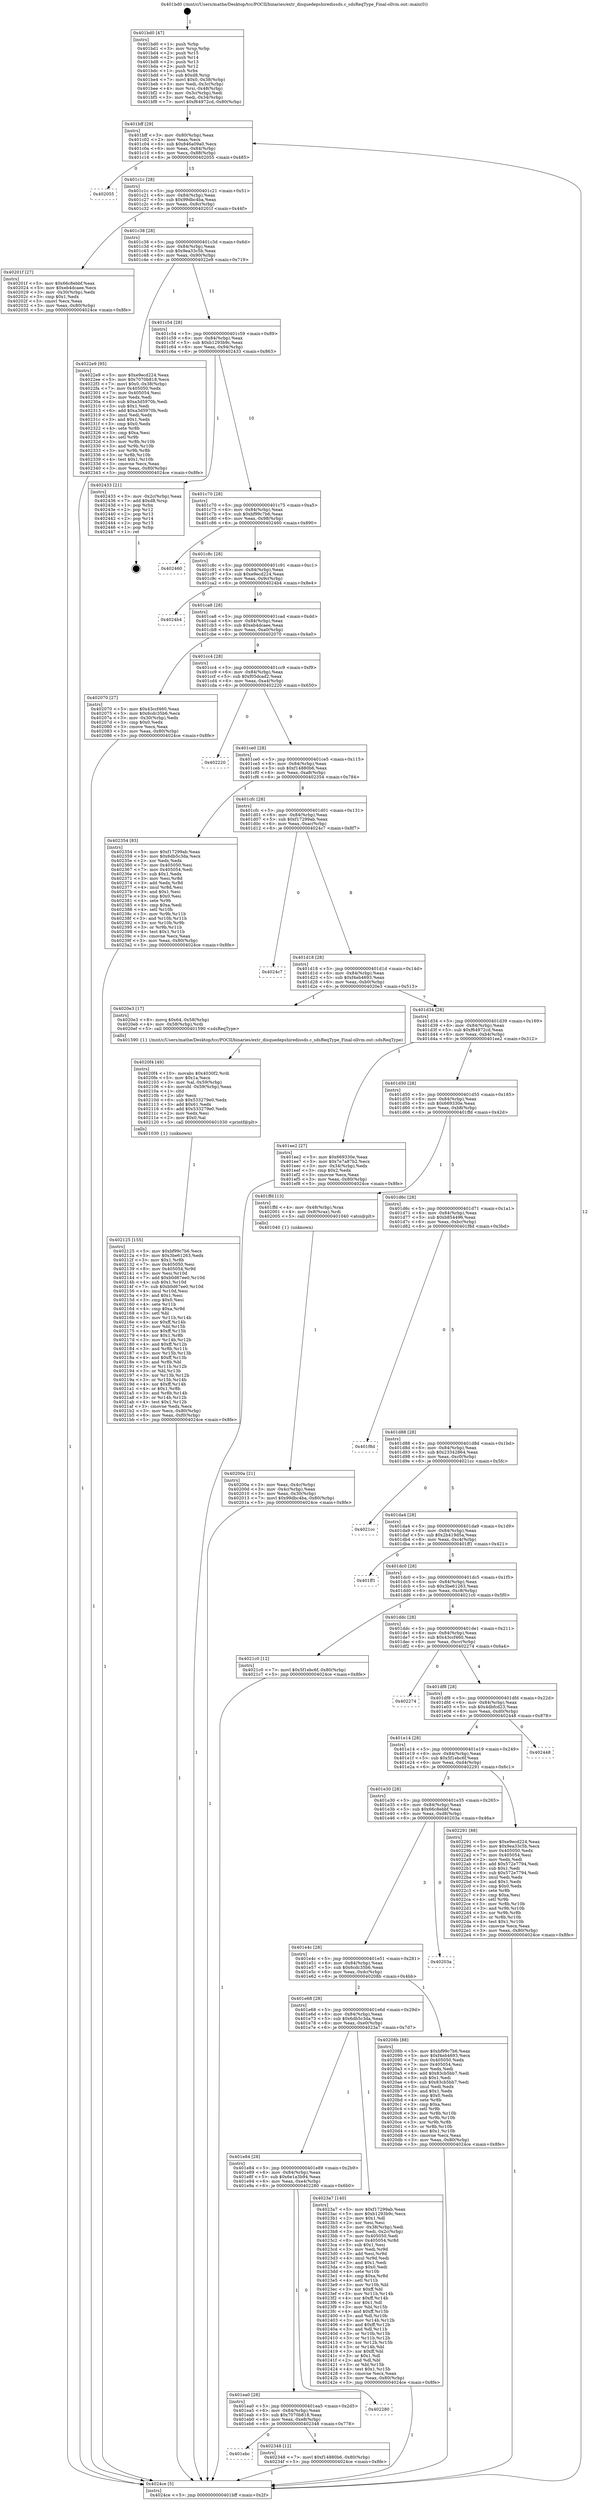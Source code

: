 digraph "0x401bd0" {
  label = "0x401bd0 (/mnt/c/Users/mathe/Desktop/tcc/POCII/binaries/extr_disquedepshiredissds.c_sdsReqType_Final-ollvm.out::main(0))"
  labelloc = "t"
  node[shape=record]

  Entry [label="",width=0.3,height=0.3,shape=circle,fillcolor=black,style=filled]
  "0x401bff" [label="{
     0x401bff [29]\l
     | [instrs]\l
     &nbsp;&nbsp;0x401bff \<+3\>: mov -0x80(%rbp),%eax\l
     &nbsp;&nbsp;0x401c02 \<+2\>: mov %eax,%ecx\l
     &nbsp;&nbsp;0x401c04 \<+6\>: sub $0x846a09a0,%ecx\l
     &nbsp;&nbsp;0x401c0a \<+6\>: mov %eax,-0x84(%rbp)\l
     &nbsp;&nbsp;0x401c10 \<+6\>: mov %ecx,-0x88(%rbp)\l
     &nbsp;&nbsp;0x401c16 \<+6\>: je 0000000000402055 \<main+0x485\>\l
  }"]
  "0x402055" [label="{
     0x402055\l
  }", style=dashed]
  "0x401c1c" [label="{
     0x401c1c [28]\l
     | [instrs]\l
     &nbsp;&nbsp;0x401c1c \<+5\>: jmp 0000000000401c21 \<main+0x51\>\l
     &nbsp;&nbsp;0x401c21 \<+6\>: mov -0x84(%rbp),%eax\l
     &nbsp;&nbsp;0x401c27 \<+5\>: sub $0x99dbc4ba,%eax\l
     &nbsp;&nbsp;0x401c2c \<+6\>: mov %eax,-0x8c(%rbp)\l
     &nbsp;&nbsp;0x401c32 \<+6\>: je 000000000040201f \<main+0x44f\>\l
  }"]
  Exit [label="",width=0.3,height=0.3,shape=circle,fillcolor=black,style=filled,peripheries=2]
  "0x40201f" [label="{
     0x40201f [27]\l
     | [instrs]\l
     &nbsp;&nbsp;0x40201f \<+5\>: mov $0x66c8ebbf,%eax\l
     &nbsp;&nbsp;0x402024 \<+5\>: mov $0xeb4dcaee,%ecx\l
     &nbsp;&nbsp;0x402029 \<+3\>: mov -0x30(%rbp),%edx\l
     &nbsp;&nbsp;0x40202c \<+3\>: cmp $0x1,%edx\l
     &nbsp;&nbsp;0x40202f \<+3\>: cmovl %ecx,%eax\l
     &nbsp;&nbsp;0x402032 \<+3\>: mov %eax,-0x80(%rbp)\l
     &nbsp;&nbsp;0x402035 \<+5\>: jmp 00000000004024ce \<main+0x8fe\>\l
  }"]
  "0x401c38" [label="{
     0x401c38 [28]\l
     | [instrs]\l
     &nbsp;&nbsp;0x401c38 \<+5\>: jmp 0000000000401c3d \<main+0x6d\>\l
     &nbsp;&nbsp;0x401c3d \<+6\>: mov -0x84(%rbp),%eax\l
     &nbsp;&nbsp;0x401c43 \<+5\>: sub $0x9ea33c5b,%eax\l
     &nbsp;&nbsp;0x401c48 \<+6\>: mov %eax,-0x90(%rbp)\l
     &nbsp;&nbsp;0x401c4e \<+6\>: je 00000000004022e9 \<main+0x719\>\l
  }"]
  "0x401ebc" [label="{
     0x401ebc\l
  }", style=dashed]
  "0x4022e9" [label="{
     0x4022e9 [95]\l
     | [instrs]\l
     &nbsp;&nbsp;0x4022e9 \<+5\>: mov $0xe9ecd224,%eax\l
     &nbsp;&nbsp;0x4022ee \<+5\>: mov $0x7070b818,%ecx\l
     &nbsp;&nbsp;0x4022f3 \<+7\>: movl $0x0,-0x38(%rbp)\l
     &nbsp;&nbsp;0x4022fa \<+7\>: mov 0x405050,%edx\l
     &nbsp;&nbsp;0x402301 \<+7\>: mov 0x405054,%esi\l
     &nbsp;&nbsp;0x402308 \<+2\>: mov %edx,%edi\l
     &nbsp;&nbsp;0x40230a \<+6\>: sub $0xa3d5970b,%edi\l
     &nbsp;&nbsp;0x402310 \<+3\>: sub $0x1,%edi\l
     &nbsp;&nbsp;0x402313 \<+6\>: add $0xa3d5970b,%edi\l
     &nbsp;&nbsp;0x402319 \<+3\>: imul %edi,%edx\l
     &nbsp;&nbsp;0x40231c \<+3\>: and $0x1,%edx\l
     &nbsp;&nbsp;0x40231f \<+3\>: cmp $0x0,%edx\l
     &nbsp;&nbsp;0x402322 \<+4\>: sete %r8b\l
     &nbsp;&nbsp;0x402326 \<+3\>: cmp $0xa,%esi\l
     &nbsp;&nbsp;0x402329 \<+4\>: setl %r9b\l
     &nbsp;&nbsp;0x40232d \<+3\>: mov %r8b,%r10b\l
     &nbsp;&nbsp;0x402330 \<+3\>: and %r9b,%r10b\l
     &nbsp;&nbsp;0x402333 \<+3\>: xor %r9b,%r8b\l
     &nbsp;&nbsp;0x402336 \<+3\>: or %r8b,%r10b\l
     &nbsp;&nbsp;0x402339 \<+4\>: test $0x1,%r10b\l
     &nbsp;&nbsp;0x40233d \<+3\>: cmovne %ecx,%eax\l
     &nbsp;&nbsp;0x402340 \<+3\>: mov %eax,-0x80(%rbp)\l
     &nbsp;&nbsp;0x402343 \<+5\>: jmp 00000000004024ce \<main+0x8fe\>\l
  }"]
  "0x401c54" [label="{
     0x401c54 [28]\l
     | [instrs]\l
     &nbsp;&nbsp;0x401c54 \<+5\>: jmp 0000000000401c59 \<main+0x89\>\l
     &nbsp;&nbsp;0x401c59 \<+6\>: mov -0x84(%rbp),%eax\l
     &nbsp;&nbsp;0x401c5f \<+5\>: sub $0xb1293b9c,%eax\l
     &nbsp;&nbsp;0x401c64 \<+6\>: mov %eax,-0x94(%rbp)\l
     &nbsp;&nbsp;0x401c6a \<+6\>: je 0000000000402433 \<main+0x863\>\l
  }"]
  "0x402348" [label="{
     0x402348 [12]\l
     | [instrs]\l
     &nbsp;&nbsp;0x402348 \<+7\>: movl $0xf14880b6,-0x80(%rbp)\l
     &nbsp;&nbsp;0x40234f \<+5\>: jmp 00000000004024ce \<main+0x8fe\>\l
  }"]
  "0x402433" [label="{
     0x402433 [21]\l
     | [instrs]\l
     &nbsp;&nbsp;0x402433 \<+3\>: mov -0x2c(%rbp),%eax\l
     &nbsp;&nbsp;0x402436 \<+7\>: add $0xd8,%rsp\l
     &nbsp;&nbsp;0x40243d \<+1\>: pop %rbx\l
     &nbsp;&nbsp;0x40243e \<+2\>: pop %r12\l
     &nbsp;&nbsp;0x402440 \<+2\>: pop %r13\l
     &nbsp;&nbsp;0x402442 \<+2\>: pop %r14\l
     &nbsp;&nbsp;0x402444 \<+2\>: pop %r15\l
     &nbsp;&nbsp;0x402446 \<+1\>: pop %rbp\l
     &nbsp;&nbsp;0x402447 \<+1\>: ret\l
  }"]
  "0x401c70" [label="{
     0x401c70 [28]\l
     | [instrs]\l
     &nbsp;&nbsp;0x401c70 \<+5\>: jmp 0000000000401c75 \<main+0xa5\>\l
     &nbsp;&nbsp;0x401c75 \<+6\>: mov -0x84(%rbp),%eax\l
     &nbsp;&nbsp;0x401c7b \<+5\>: sub $0xbf99c7b6,%eax\l
     &nbsp;&nbsp;0x401c80 \<+6\>: mov %eax,-0x98(%rbp)\l
     &nbsp;&nbsp;0x401c86 \<+6\>: je 0000000000402460 \<main+0x890\>\l
  }"]
  "0x401ea0" [label="{
     0x401ea0 [28]\l
     | [instrs]\l
     &nbsp;&nbsp;0x401ea0 \<+5\>: jmp 0000000000401ea5 \<main+0x2d5\>\l
     &nbsp;&nbsp;0x401ea5 \<+6\>: mov -0x84(%rbp),%eax\l
     &nbsp;&nbsp;0x401eab \<+5\>: sub $0x7070b818,%eax\l
     &nbsp;&nbsp;0x401eb0 \<+6\>: mov %eax,-0xe8(%rbp)\l
     &nbsp;&nbsp;0x401eb6 \<+6\>: je 0000000000402348 \<main+0x778\>\l
  }"]
  "0x402460" [label="{
     0x402460\l
  }", style=dashed]
  "0x401c8c" [label="{
     0x401c8c [28]\l
     | [instrs]\l
     &nbsp;&nbsp;0x401c8c \<+5\>: jmp 0000000000401c91 \<main+0xc1\>\l
     &nbsp;&nbsp;0x401c91 \<+6\>: mov -0x84(%rbp),%eax\l
     &nbsp;&nbsp;0x401c97 \<+5\>: sub $0xe9ecd224,%eax\l
     &nbsp;&nbsp;0x401c9c \<+6\>: mov %eax,-0x9c(%rbp)\l
     &nbsp;&nbsp;0x401ca2 \<+6\>: je 00000000004024b4 \<main+0x8e4\>\l
  }"]
  "0x402280" [label="{
     0x402280\l
  }", style=dashed]
  "0x4024b4" [label="{
     0x4024b4\l
  }", style=dashed]
  "0x401ca8" [label="{
     0x401ca8 [28]\l
     | [instrs]\l
     &nbsp;&nbsp;0x401ca8 \<+5\>: jmp 0000000000401cad \<main+0xdd\>\l
     &nbsp;&nbsp;0x401cad \<+6\>: mov -0x84(%rbp),%eax\l
     &nbsp;&nbsp;0x401cb3 \<+5\>: sub $0xeb4dcaee,%eax\l
     &nbsp;&nbsp;0x401cb8 \<+6\>: mov %eax,-0xa0(%rbp)\l
     &nbsp;&nbsp;0x401cbe \<+6\>: je 0000000000402070 \<main+0x4a0\>\l
  }"]
  "0x401e84" [label="{
     0x401e84 [28]\l
     | [instrs]\l
     &nbsp;&nbsp;0x401e84 \<+5\>: jmp 0000000000401e89 \<main+0x2b9\>\l
     &nbsp;&nbsp;0x401e89 \<+6\>: mov -0x84(%rbp),%eax\l
     &nbsp;&nbsp;0x401e8f \<+5\>: sub $0x6e1a3b94,%eax\l
     &nbsp;&nbsp;0x401e94 \<+6\>: mov %eax,-0xe4(%rbp)\l
     &nbsp;&nbsp;0x401e9a \<+6\>: je 0000000000402280 \<main+0x6b0\>\l
  }"]
  "0x402070" [label="{
     0x402070 [27]\l
     | [instrs]\l
     &nbsp;&nbsp;0x402070 \<+5\>: mov $0x43ccf460,%eax\l
     &nbsp;&nbsp;0x402075 \<+5\>: mov $0x6cdc35b6,%ecx\l
     &nbsp;&nbsp;0x40207a \<+3\>: mov -0x30(%rbp),%edx\l
     &nbsp;&nbsp;0x40207d \<+3\>: cmp $0x0,%edx\l
     &nbsp;&nbsp;0x402080 \<+3\>: cmove %ecx,%eax\l
     &nbsp;&nbsp;0x402083 \<+3\>: mov %eax,-0x80(%rbp)\l
     &nbsp;&nbsp;0x402086 \<+5\>: jmp 00000000004024ce \<main+0x8fe\>\l
  }"]
  "0x401cc4" [label="{
     0x401cc4 [28]\l
     | [instrs]\l
     &nbsp;&nbsp;0x401cc4 \<+5\>: jmp 0000000000401cc9 \<main+0xf9\>\l
     &nbsp;&nbsp;0x401cc9 \<+6\>: mov -0x84(%rbp),%eax\l
     &nbsp;&nbsp;0x401ccf \<+5\>: sub $0xf05dcad2,%eax\l
     &nbsp;&nbsp;0x401cd4 \<+6\>: mov %eax,-0xa4(%rbp)\l
     &nbsp;&nbsp;0x401cda \<+6\>: je 0000000000402220 \<main+0x650\>\l
  }"]
  "0x4023a7" [label="{
     0x4023a7 [140]\l
     | [instrs]\l
     &nbsp;&nbsp;0x4023a7 \<+5\>: mov $0xf17299ab,%eax\l
     &nbsp;&nbsp;0x4023ac \<+5\>: mov $0xb1293b9c,%ecx\l
     &nbsp;&nbsp;0x4023b1 \<+2\>: mov $0x1,%dl\l
     &nbsp;&nbsp;0x4023b3 \<+2\>: xor %esi,%esi\l
     &nbsp;&nbsp;0x4023b5 \<+3\>: mov -0x38(%rbp),%edi\l
     &nbsp;&nbsp;0x4023b8 \<+3\>: mov %edi,-0x2c(%rbp)\l
     &nbsp;&nbsp;0x4023bb \<+7\>: mov 0x405050,%edi\l
     &nbsp;&nbsp;0x4023c2 \<+8\>: mov 0x405054,%r8d\l
     &nbsp;&nbsp;0x4023ca \<+3\>: sub $0x1,%esi\l
     &nbsp;&nbsp;0x4023cd \<+3\>: mov %edi,%r9d\l
     &nbsp;&nbsp;0x4023d0 \<+3\>: add %esi,%r9d\l
     &nbsp;&nbsp;0x4023d3 \<+4\>: imul %r9d,%edi\l
     &nbsp;&nbsp;0x4023d7 \<+3\>: and $0x1,%edi\l
     &nbsp;&nbsp;0x4023da \<+3\>: cmp $0x0,%edi\l
     &nbsp;&nbsp;0x4023dd \<+4\>: sete %r10b\l
     &nbsp;&nbsp;0x4023e1 \<+4\>: cmp $0xa,%r8d\l
     &nbsp;&nbsp;0x4023e5 \<+4\>: setl %r11b\l
     &nbsp;&nbsp;0x4023e9 \<+3\>: mov %r10b,%bl\l
     &nbsp;&nbsp;0x4023ec \<+3\>: xor $0xff,%bl\l
     &nbsp;&nbsp;0x4023ef \<+3\>: mov %r11b,%r14b\l
     &nbsp;&nbsp;0x4023f2 \<+4\>: xor $0xff,%r14b\l
     &nbsp;&nbsp;0x4023f6 \<+3\>: xor $0x1,%dl\l
     &nbsp;&nbsp;0x4023f9 \<+3\>: mov %bl,%r15b\l
     &nbsp;&nbsp;0x4023fc \<+4\>: and $0xff,%r15b\l
     &nbsp;&nbsp;0x402400 \<+3\>: and %dl,%r10b\l
     &nbsp;&nbsp;0x402403 \<+3\>: mov %r14b,%r12b\l
     &nbsp;&nbsp;0x402406 \<+4\>: and $0xff,%r12b\l
     &nbsp;&nbsp;0x40240a \<+3\>: and %dl,%r11b\l
     &nbsp;&nbsp;0x40240d \<+3\>: or %r10b,%r15b\l
     &nbsp;&nbsp;0x402410 \<+3\>: or %r11b,%r12b\l
     &nbsp;&nbsp;0x402413 \<+3\>: xor %r12b,%r15b\l
     &nbsp;&nbsp;0x402416 \<+3\>: or %r14b,%bl\l
     &nbsp;&nbsp;0x402419 \<+3\>: xor $0xff,%bl\l
     &nbsp;&nbsp;0x40241c \<+3\>: or $0x1,%dl\l
     &nbsp;&nbsp;0x40241f \<+2\>: and %dl,%bl\l
     &nbsp;&nbsp;0x402421 \<+3\>: or %bl,%r15b\l
     &nbsp;&nbsp;0x402424 \<+4\>: test $0x1,%r15b\l
     &nbsp;&nbsp;0x402428 \<+3\>: cmovne %ecx,%eax\l
     &nbsp;&nbsp;0x40242b \<+3\>: mov %eax,-0x80(%rbp)\l
     &nbsp;&nbsp;0x40242e \<+5\>: jmp 00000000004024ce \<main+0x8fe\>\l
  }"]
  "0x402220" [label="{
     0x402220\l
  }", style=dashed]
  "0x401ce0" [label="{
     0x401ce0 [28]\l
     | [instrs]\l
     &nbsp;&nbsp;0x401ce0 \<+5\>: jmp 0000000000401ce5 \<main+0x115\>\l
     &nbsp;&nbsp;0x401ce5 \<+6\>: mov -0x84(%rbp),%eax\l
     &nbsp;&nbsp;0x401ceb \<+5\>: sub $0xf14880b6,%eax\l
     &nbsp;&nbsp;0x401cf0 \<+6\>: mov %eax,-0xa8(%rbp)\l
     &nbsp;&nbsp;0x401cf6 \<+6\>: je 0000000000402354 \<main+0x784\>\l
  }"]
  "0x402125" [label="{
     0x402125 [155]\l
     | [instrs]\l
     &nbsp;&nbsp;0x402125 \<+5\>: mov $0xbf99c7b6,%ecx\l
     &nbsp;&nbsp;0x40212a \<+5\>: mov $0x3be61263,%edx\l
     &nbsp;&nbsp;0x40212f \<+3\>: mov $0x1,%r8b\l
     &nbsp;&nbsp;0x402132 \<+7\>: mov 0x405050,%esi\l
     &nbsp;&nbsp;0x402139 \<+8\>: mov 0x405054,%r9d\l
     &nbsp;&nbsp;0x402141 \<+3\>: mov %esi,%r10d\l
     &nbsp;&nbsp;0x402144 \<+7\>: add $0xb0d67ee0,%r10d\l
     &nbsp;&nbsp;0x40214b \<+4\>: sub $0x1,%r10d\l
     &nbsp;&nbsp;0x40214f \<+7\>: sub $0xb0d67ee0,%r10d\l
     &nbsp;&nbsp;0x402156 \<+4\>: imul %r10d,%esi\l
     &nbsp;&nbsp;0x40215a \<+3\>: and $0x1,%esi\l
     &nbsp;&nbsp;0x40215d \<+3\>: cmp $0x0,%esi\l
     &nbsp;&nbsp;0x402160 \<+4\>: sete %r11b\l
     &nbsp;&nbsp;0x402164 \<+4\>: cmp $0xa,%r9d\l
     &nbsp;&nbsp;0x402168 \<+3\>: setl %bl\l
     &nbsp;&nbsp;0x40216b \<+3\>: mov %r11b,%r14b\l
     &nbsp;&nbsp;0x40216e \<+4\>: xor $0xff,%r14b\l
     &nbsp;&nbsp;0x402172 \<+3\>: mov %bl,%r15b\l
     &nbsp;&nbsp;0x402175 \<+4\>: xor $0xff,%r15b\l
     &nbsp;&nbsp;0x402179 \<+4\>: xor $0x1,%r8b\l
     &nbsp;&nbsp;0x40217d \<+3\>: mov %r14b,%r12b\l
     &nbsp;&nbsp;0x402180 \<+4\>: and $0xff,%r12b\l
     &nbsp;&nbsp;0x402184 \<+3\>: and %r8b,%r11b\l
     &nbsp;&nbsp;0x402187 \<+3\>: mov %r15b,%r13b\l
     &nbsp;&nbsp;0x40218a \<+4\>: and $0xff,%r13b\l
     &nbsp;&nbsp;0x40218e \<+3\>: and %r8b,%bl\l
     &nbsp;&nbsp;0x402191 \<+3\>: or %r11b,%r12b\l
     &nbsp;&nbsp;0x402194 \<+3\>: or %bl,%r13b\l
     &nbsp;&nbsp;0x402197 \<+3\>: xor %r13b,%r12b\l
     &nbsp;&nbsp;0x40219a \<+3\>: or %r15b,%r14b\l
     &nbsp;&nbsp;0x40219d \<+4\>: xor $0xff,%r14b\l
     &nbsp;&nbsp;0x4021a1 \<+4\>: or $0x1,%r8b\l
     &nbsp;&nbsp;0x4021a5 \<+3\>: and %r8b,%r14b\l
     &nbsp;&nbsp;0x4021a8 \<+3\>: or %r14b,%r12b\l
     &nbsp;&nbsp;0x4021ab \<+4\>: test $0x1,%r12b\l
     &nbsp;&nbsp;0x4021af \<+3\>: cmovne %edx,%ecx\l
     &nbsp;&nbsp;0x4021b2 \<+3\>: mov %ecx,-0x80(%rbp)\l
     &nbsp;&nbsp;0x4021b5 \<+6\>: mov %eax,-0xf0(%rbp)\l
     &nbsp;&nbsp;0x4021bb \<+5\>: jmp 00000000004024ce \<main+0x8fe\>\l
  }"]
  "0x402354" [label="{
     0x402354 [83]\l
     | [instrs]\l
     &nbsp;&nbsp;0x402354 \<+5\>: mov $0xf17299ab,%eax\l
     &nbsp;&nbsp;0x402359 \<+5\>: mov $0x6db5c3da,%ecx\l
     &nbsp;&nbsp;0x40235e \<+2\>: xor %edx,%edx\l
     &nbsp;&nbsp;0x402360 \<+7\>: mov 0x405050,%esi\l
     &nbsp;&nbsp;0x402367 \<+7\>: mov 0x405054,%edi\l
     &nbsp;&nbsp;0x40236e \<+3\>: sub $0x1,%edx\l
     &nbsp;&nbsp;0x402371 \<+3\>: mov %esi,%r8d\l
     &nbsp;&nbsp;0x402374 \<+3\>: add %edx,%r8d\l
     &nbsp;&nbsp;0x402377 \<+4\>: imul %r8d,%esi\l
     &nbsp;&nbsp;0x40237b \<+3\>: and $0x1,%esi\l
     &nbsp;&nbsp;0x40237e \<+3\>: cmp $0x0,%esi\l
     &nbsp;&nbsp;0x402381 \<+4\>: sete %r9b\l
     &nbsp;&nbsp;0x402385 \<+3\>: cmp $0xa,%edi\l
     &nbsp;&nbsp;0x402388 \<+4\>: setl %r10b\l
     &nbsp;&nbsp;0x40238c \<+3\>: mov %r9b,%r11b\l
     &nbsp;&nbsp;0x40238f \<+3\>: and %r10b,%r11b\l
     &nbsp;&nbsp;0x402392 \<+3\>: xor %r10b,%r9b\l
     &nbsp;&nbsp;0x402395 \<+3\>: or %r9b,%r11b\l
     &nbsp;&nbsp;0x402398 \<+4\>: test $0x1,%r11b\l
     &nbsp;&nbsp;0x40239c \<+3\>: cmovne %ecx,%eax\l
     &nbsp;&nbsp;0x40239f \<+3\>: mov %eax,-0x80(%rbp)\l
     &nbsp;&nbsp;0x4023a2 \<+5\>: jmp 00000000004024ce \<main+0x8fe\>\l
  }"]
  "0x401cfc" [label="{
     0x401cfc [28]\l
     | [instrs]\l
     &nbsp;&nbsp;0x401cfc \<+5\>: jmp 0000000000401d01 \<main+0x131\>\l
     &nbsp;&nbsp;0x401d01 \<+6\>: mov -0x84(%rbp),%eax\l
     &nbsp;&nbsp;0x401d07 \<+5\>: sub $0xf17299ab,%eax\l
     &nbsp;&nbsp;0x401d0c \<+6\>: mov %eax,-0xac(%rbp)\l
     &nbsp;&nbsp;0x401d12 \<+6\>: je 00000000004024c7 \<main+0x8f7\>\l
  }"]
  "0x4020f4" [label="{
     0x4020f4 [49]\l
     | [instrs]\l
     &nbsp;&nbsp;0x4020f4 \<+10\>: movabs $0x4030f2,%rdi\l
     &nbsp;&nbsp;0x4020fe \<+5\>: mov $0x1a,%ecx\l
     &nbsp;&nbsp;0x402103 \<+3\>: mov %al,-0x59(%rbp)\l
     &nbsp;&nbsp;0x402106 \<+4\>: movsbl -0x59(%rbp),%eax\l
     &nbsp;&nbsp;0x40210a \<+1\>: cltd\l
     &nbsp;&nbsp;0x40210b \<+2\>: idiv %ecx\l
     &nbsp;&nbsp;0x40210d \<+6\>: sub $0x533279e0,%edx\l
     &nbsp;&nbsp;0x402113 \<+3\>: add $0x61,%edx\l
     &nbsp;&nbsp;0x402116 \<+6\>: add $0x533279e0,%edx\l
     &nbsp;&nbsp;0x40211c \<+2\>: mov %edx,%esi\l
     &nbsp;&nbsp;0x40211e \<+2\>: mov $0x0,%al\l
     &nbsp;&nbsp;0x402120 \<+5\>: call 0000000000401030 \<printf@plt\>\l
     | [calls]\l
     &nbsp;&nbsp;0x401030 \{1\} (unknown)\l
  }"]
  "0x4024c7" [label="{
     0x4024c7\l
  }", style=dashed]
  "0x401d18" [label="{
     0x401d18 [28]\l
     | [instrs]\l
     &nbsp;&nbsp;0x401d18 \<+5\>: jmp 0000000000401d1d \<main+0x14d\>\l
     &nbsp;&nbsp;0x401d1d \<+6\>: mov -0x84(%rbp),%eax\l
     &nbsp;&nbsp;0x401d23 \<+5\>: sub $0xf4eb4693,%eax\l
     &nbsp;&nbsp;0x401d28 \<+6\>: mov %eax,-0xb0(%rbp)\l
     &nbsp;&nbsp;0x401d2e \<+6\>: je 00000000004020e3 \<main+0x513\>\l
  }"]
  "0x401e68" [label="{
     0x401e68 [28]\l
     | [instrs]\l
     &nbsp;&nbsp;0x401e68 \<+5\>: jmp 0000000000401e6d \<main+0x29d\>\l
     &nbsp;&nbsp;0x401e6d \<+6\>: mov -0x84(%rbp),%eax\l
     &nbsp;&nbsp;0x401e73 \<+5\>: sub $0x6db5c3da,%eax\l
     &nbsp;&nbsp;0x401e78 \<+6\>: mov %eax,-0xe0(%rbp)\l
     &nbsp;&nbsp;0x401e7e \<+6\>: je 00000000004023a7 \<main+0x7d7\>\l
  }"]
  "0x4020e3" [label="{
     0x4020e3 [17]\l
     | [instrs]\l
     &nbsp;&nbsp;0x4020e3 \<+8\>: movq $0x64,-0x58(%rbp)\l
     &nbsp;&nbsp;0x4020eb \<+4\>: mov -0x58(%rbp),%rdi\l
     &nbsp;&nbsp;0x4020ef \<+5\>: call 0000000000401590 \<sdsReqType\>\l
     | [calls]\l
     &nbsp;&nbsp;0x401590 \{1\} (/mnt/c/Users/mathe/Desktop/tcc/POCII/binaries/extr_disquedepshiredissds.c_sdsReqType_Final-ollvm.out::sdsReqType)\l
  }"]
  "0x401d34" [label="{
     0x401d34 [28]\l
     | [instrs]\l
     &nbsp;&nbsp;0x401d34 \<+5\>: jmp 0000000000401d39 \<main+0x169\>\l
     &nbsp;&nbsp;0x401d39 \<+6\>: mov -0x84(%rbp),%eax\l
     &nbsp;&nbsp;0x401d3f \<+5\>: sub $0xf64972cd,%eax\l
     &nbsp;&nbsp;0x401d44 \<+6\>: mov %eax,-0xb4(%rbp)\l
     &nbsp;&nbsp;0x401d4a \<+6\>: je 0000000000401ee2 \<main+0x312\>\l
  }"]
  "0x40208b" [label="{
     0x40208b [88]\l
     | [instrs]\l
     &nbsp;&nbsp;0x40208b \<+5\>: mov $0xbf99c7b6,%eax\l
     &nbsp;&nbsp;0x402090 \<+5\>: mov $0xf4eb4693,%ecx\l
     &nbsp;&nbsp;0x402095 \<+7\>: mov 0x405050,%edx\l
     &nbsp;&nbsp;0x40209c \<+7\>: mov 0x405054,%esi\l
     &nbsp;&nbsp;0x4020a3 \<+2\>: mov %edx,%edi\l
     &nbsp;&nbsp;0x4020a5 \<+6\>: add $0x83cb5bb7,%edi\l
     &nbsp;&nbsp;0x4020ab \<+3\>: sub $0x1,%edi\l
     &nbsp;&nbsp;0x4020ae \<+6\>: sub $0x83cb5bb7,%edi\l
     &nbsp;&nbsp;0x4020b4 \<+3\>: imul %edi,%edx\l
     &nbsp;&nbsp;0x4020b7 \<+3\>: and $0x1,%edx\l
     &nbsp;&nbsp;0x4020ba \<+3\>: cmp $0x0,%edx\l
     &nbsp;&nbsp;0x4020bd \<+4\>: sete %r8b\l
     &nbsp;&nbsp;0x4020c1 \<+3\>: cmp $0xa,%esi\l
     &nbsp;&nbsp;0x4020c4 \<+4\>: setl %r9b\l
     &nbsp;&nbsp;0x4020c8 \<+3\>: mov %r8b,%r10b\l
     &nbsp;&nbsp;0x4020cb \<+3\>: and %r9b,%r10b\l
     &nbsp;&nbsp;0x4020ce \<+3\>: xor %r9b,%r8b\l
     &nbsp;&nbsp;0x4020d1 \<+3\>: or %r8b,%r10b\l
     &nbsp;&nbsp;0x4020d4 \<+4\>: test $0x1,%r10b\l
     &nbsp;&nbsp;0x4020d8 \<+3\>: cmovne %ecx,%eax\l
     &nbsp;&nbsp;0x4020db \<+3\>: mov %eax,-0x80(%rbp)\l
     &nbsp;&nbsp;0x4020de \<+5\>: jmp 00000000004024ce \<main+0x8fe\>\l
  }"]
  "0x401ee2" [label="{
     0x401ee2 [27]\l
     | [instrs]\l
     &nbsp;&nbsp;0x401ee2 \<+5\>: mov $0x669330e,%eax\l
     &nbsp;&nbsp;0x401ee7 \<+5\>: mov $0x7e7a87b2,%ecx\l
     &nbsp;&nbsp;0x401eec \<+3\>: mov -0x34(%rbp),%edx\l
     &nbsp;&nbsp;0x401eef \<+3\>: cmp $0x2,%edx\l
     &nbsp;&nbsp;0x401ef2 \<+3\>: cmovne %ecx,%eax\l
     &nbsp;&nbsp;0x401ef5 \<+3\>: mov %eax,-0x80(%rbp)\l
     &nbsp;&nbsp;0x401ef8 \<+5\>: jmp 00000000004024ce \<main+0x8fe\>\l
  }"]
  "0x401d50" [label="{
     0x401d50 [28]\l
     | [instrs]\l
     &nbsp;&nbsp;0x401d50 \<+5\>: jmp 0000000000401d55 \<main+0x185\>\l
     &nbsp;&nbsp;0x401d55 \<+6\>: mov -0x84(%rbp),%eax\l
     &nbsp;&nbsp;0x401d5b \<+5\>: sub $0x669330e,%eax\l
     &nbsp;&nbsp;0x401d60 \<+6\>: mov %eax,-0xb8(%rbp)\l
     &nbsp;&nbsp;0x401d66 \<+6\>: je 0000000000401ffd \<main+0x42d\>\l
  }"]
  "0x4024ce" [label="{
     0x4024ce [5]\l
     | [instrs]\l
     &nbsp;&nbsp;0x4024ce \<+5\>: jmp 0000000000401bff \<main+0x2f\>\l
  }"]
  "0x401bd0" [label="{
     0x401bd0 [47]\l
     | [instrs]\l
     &nbsp;&nbsp;0x401bd0 \<+1\>: push %rbp\l
     &nbsp;&nbsp;0x401bd1 \<+3\>: mov %rsp,%rbp\l
     &nbsp;&nbsp;0x401bd4 \<+2\>: push %r15\l
     &nbsp;&nbsp;0x401bd6 \<+2\>: push %r14\l
     &nbsp;&nbsp;0x401bd8 \<+2\>: push %r13\l
     &nbsp;&nbsp;0x401bda \<+2\>: push %r12\l
     &nbsp;&nbsp;0x401bdc \<+1\>: push %rbx\l
     &nbsp;&nbsp;0x401bdd \<+7\>: sub $0xd8,%rsp\l
     &nbsp;&nbsp;0x401be4 \<+7\>: movl $0x0,-0x38(%rbp)\l
     &nbsp;&nbsp;0x401beb \<+3\>: mov %edi,-0x3c(%rbp)\l
     &nbsp;&nbsp;0x401bee \<+4\>: mov %rsi,-0x48(%rbp)\l
     &nbsp;&nbsp;0x401bf2 \<+3\>: mov -0x3c(%rbp),%edi\l
     &nbsp;&nbsp;0x401bf5 \<+3\>: mov %edi,-0x34(%rbp)\l
     &nbsp;&nbsp;0x401bf8 \<+7\>: movl $0xf64972cd,-0x80(%rbp)\l
  }"]
  "0x401e4c" [label="{
     0x401e4c [28]\l
     | [instrs]\l
     &nbsp;&nbsp;0x401e4c \<+5\>: jmp 0000000000401e51 \<main+0x281\>\l
     &nbsp;&nbsp;0x401e51 \<+6\>: mov -0x84(%rbp),%eax\l
     &nbsp;&nbsp;0x401e57 \<+5\>: sub $0x6cdc35b6,%eax\l
     &nbsp;&nbsp;0x401e5c \<+6\>: mov %eax,-0xdc(%rbp)\l
     &nbsp;&nbsp;0x401e62 \<+6\>: je 000000000040208b \<main+0x4bb\>\l
  }"]
  "0x401ffd" [label="{
     0x401ffd [13]\l
     | [instrs]\l
     &nbsp;&nbsp;0x401ffd \<+4\>: mov -0x48(%rbp),%rax\l
     &nbsp;&nbsp;0x402001 \<+4\>: mov 0x8(%rax),%rdi\l
     &nbsp;&nbsp;0x402005 \<+5\>: call 0000000000401040 \<atoi@plt\>\l
     | [calls]\l
     &nbsp;&nbsp;0x401040 \{1\} (unknown)\l
  }"]
  "0x401d6c" [label="{
     0x401d6c [28]\l
     | [instrs]\l
     &nbsp;&nbsp;0x401d6c \<+5\>: jmp 0000000000401d71 \<main+0x1a1\>\l
     &nbsp;&nbsp;0x401d71 \<+6\>: mov -0x84(%rbp),%eax\l
     &nbsp;&nbsp;0x401d77 \<+5\>: sub $0xb854496,%eax\l
     &nbsp;&nbsp;0x401d7c \<+6\>: mov %eax,-0xbc(%rbp)\l
     &nbsp;&nbsp;0x401d82 \<+6\>: je 0000000000401f8d \<main+0x3bd\>\l
  }"]
  "0x40200a" [label="{
     0x40200a [21]\l
     | [instrs]\l
     &nbsp;&nbsp;0x40200a \<+3\>: mov %eax,-0x4c(%rbp)\l
     &nbsp;&nbsp;0x40200d \<+3\>: mov -0x4c(%rbp),%eax\l
     &nbsp;&nbsp;0x402010 \<+3\>: mov %eax,-0x30(%rbp)\l
     &nbsp;&nbsp;0x402013 \<+7\>: movl $0x99dbc4ba,-0x80(%rbp)\l
     &nbsp;&nbsp;0x40201a \<+5\>: jmp 00000000004024ce \<main+0x8fe\>\l
  }"]
  "0x40203a" [label="{
     0x40203a\l
  }", style=dashed]
  "0x401f8d" [label="{
     0x401f8d\l
  }", style=dashed]
  "0x401d88" [label="{
     0x401d88 [28]\l
     | [instrs]\l
     &nbsp;&nbsp;0x401d88 \<+5\>: jmp 0000000000401d8d \<main+0x1bd\>\l
     &nbsp;&nbsp;0x401d8d \<+6\>: mov -0x84(%rbp),%eax\l
     &nbsp;&nbsp;0x401d93 \<+5\>: sub $0x23342864,%eax\l
     &nbsp;&nbsp;0x401d98 \<+6\>: mov %eax,-0xc0(%rbp)\l
     &nbsp;&nbsp;0x401d9e \<+6\>: je 00000000004021cc \<main+0x5fc\>\l
  }"]
  "0x401e30" [label="{
     0x401e30 [28]\l
     | [instrs]\l
     &nbsp;&nbsp;0x401e30 \<+5\>: jmp 0000000000401e35 \<main+0x265\>\l
     &nbsp;&nbsp;0x401e35 \<+6\>: mov -0x84(%rbp),%eax\l
     &nbsp;&nbsp;0x401e3b \<+5\>: sub $0x66c8ebbf,%eax\l
     &nbsp;&nbsp;0x401e40 \<+6\>: mov %eax,-0xd8(%rbp)\l
     &nbsp;&nbsp;0x401e46 \<+6\>: je 000000000040203a \<main+0x46a\>\l
  }"]
  "0x4021cc" [label="{
     0x4021cc\l
  }", style=dashed]
  "0x401da4" [label="{
     0x401da4 [28]\l
     | [instrs]\l
     &nbsp;&nbsp;0x401da4 \<+5\>: jmp 0000000000401da9 \<main+0x1d9\>\l
     &nbsp;&nbsp;0x401da9 \<+6\>: mov -0x84(%rbp),%eax\l
     &nbsp;&nbsp;0x401daf \<+5\>: sub $0x2b419d5a,%eax\l
     &nbsp;&nbsp;0x401db4 \<+6\>: mov %eax,-0xc4(%rbp)\l
     &nbsp;&nbsp;0x401dba \<+6\>: je 0000000000401ff1 \<main+0x421\>\l
  }"]
  "0x402291" [label="{
     0x402291 [88]\l
     | [instrs]\l
     &nbsp;&nbsp;0x402291 \<+5\>: mov $0xe9ecd224,%eax\l
     &nbsp;&nbsp;0x402296 \<+5\>: mov $0x9ea33c5b,%ecx\l
     &nbsp;&nbsp;0x40229b \<+7\>: mov 0x405050,%edx\l
     &nbsp;&nbsp;0x4022a2 \<+7\>: mov 0x405054,%esi\l
     &nbsp;&nbsp;0x4022a9 \<+2\>: mov %edx,%edi\l
     &nbsp;&nbsp;0x4022ab \<+6\>: add $0x572e7794,%edi\l
     &nbsp;&nbsp;0x4022b1 \<+3\>: sub $0x1,%edi\l
     &nbsp;&nbsp;0x4022b4 \<+6\>: sub $0x572e7794,%edi\l
     &nbsp;&nbsp;0x4022ba \<+3\>: imul %edi,%edx\l
     &nbsp;&nbsp;0x4022bd \<+3\>: and $0x1,%edx\l
     &nbsp;&nbsp;0x4022c0 \<+3\>: cmp $0x0,%edx\l
     &nbsp;&nbsp;0x4022c3 \<+4\>: sete %r8b\l
     &nbsp;&nbsp;0x4022c7 \<+3\>: cmp $0xa,%esi\l
     &nbsp;&nbsp;0x4022ca \<+4\>: setl %r9b\l
     &nbsp;&nbsp;0x4022ce \<+3\>: mov %r8b,%r10b\l
     &nbsp;&nbsp;0x4022d1 \<+3\>: and %r9b,%r10b\l
     &nbsp;&nbsp;0x4022d4 \<+3\>: xor %r9b,%r8b\l
     &nbsp;&nbsp;0x4022d7 \<+3\>: or %r8b,%r10b\l
     &nbsp;&nbsp;0x4022da \<+4\>: test $0x1,%r10b\l
     &nbsp;&nbsp;0x4022de \<+3\>: cmovne %ecx,%eax\l
     &nbsp;&nbsp;0x4022e1 \<+3\>: mov %eax,-0x80(%rbp)\l
     &nbsp;&nbsp;0x4022e4 \<+5\>: jmp 00000000004024ce \<main+0x8fe\>\l
  }"]
  "0x401ff1" [label="{
     0x401ff1\l
  }", style=dashed]
  "0x401dc0" [label="{
     0x401dc0 [28]\l
     | [instrs]\l
     &nbsp;&nbsp;0x401dc0 \<+5\>: jmp 0000000000401dc5 \<main+0x1f5\>\l
     &nbsp;&nbsp;0x401dc5 \<+6\>: mov -0x84(%rbp),%eax\l
     &nbsp;&nbsp;0x401dcb \<+5\>: sub $0x3be61263,%eax\l
     &nbsp;&nbsp;0x401dd0 \<+6\>: mov %eax,-0xc8(%rbp)\l
     &nbsp;&nbsp;0x401dd6 \<+6\>: je 00000000004021c0 \<main+0x5f0\>\l
  }"]
  "0x401e14" [label="{
     0x401e14 [28]\l
     | [instrs]\l
     &nbsp;&nbsp;0x401e14 \<+5\>: jmp 0000000000401e19 \<main+0x249\>\l
     &nbsp;&nbsp;0x401e19 \<+6\>: mov -0x84(%rbp),%eax\l
     &nbsp;&nbsp;0x401e1f \<+5\>: sub $0x5f1ebc6f,%eax\l
     &nbsp;&nbsp;0x401e24 \<+6\>: mov %eax,-0xd4(%rbp)\l
     &nbsp;&nbsp;0x401e2a \<+6\>: je 0000000000402291 \<main+0x6c1\>\l
  }"]
  "0x4021c0" [label="{
     0x4021c0 [12]\l
     | [instrs]\l
     &nbsp;&nbsp;0x4021c0 \<+7\>: movl $0x5f1ebc6f,-0x80(%rbp)\l
     &nbsp;&nbsp;0x4021c7 \<+5\>: jmp 00000000004024ce \<main+0x8fe\>\l
  }"]
  "0x401ddc" [label="{
     0x401ddc [28]\l
     | [instrs]\l
     &nbsp;&nbsp;0x401ddc \<+5\>: jmp 0000000000401de1 \<main+0x211\>\l
     &nbsp;&nbsp;0x401de1 \<+6\>: mov -0x84(%rbp),%eax\l
     &nbsp;&nbsp;0x401de7 \<+5\>: sub $0x43ccf460,%eax\l
     &nbsp;&nbsp;0x401dec \<+6\>: mov %eax,-0xcc(%rbp)\l
     &nbsp;&nbsp;0x401df2 \<+6\>: je 0000000000402274 \<main+0x6a4\>\l
  }"]
  "0x402448" [label="{
     0x402448\l
  }", style=dashed]
  "0x402274" [label="{
     0x402274\l
  }", style=dashed]
  "0x401df8" [label="{
     0x401df8 [28]\l
     | [instrs]\l
     &nbsp;&nbsp;0x401df8 \<+5\>: jmp 0000000000401dfd \<main+0x22d\>\l
     &nbsp;&nbsp;0x401dfd \<+6\>: mov -0x84(%rbp),%eax\l
     &nbsp;&nbsp;0x401e03 \<+5\>: sub $0x4dbfcd23,%eax\l
     &nbsp;&nbsp;0x401e08 \<+6\>: mov %eax,-0xd0(%rbp)\l
     &nbsp;&nbsp;0x401e0e \<+6\>: je 0000000000402448 \<main+0x878\>\l
  }"]
  Entry -> "0x401bd0" [label=" 1"]
  "0x401bff" -> "0x402055" [label=" 0"]
  "0x401bff" -> "0x401c1c" [label=" 13"]
  "0x402433" -> Exit [label=" 1"]
  "0x401c1c" -> "0x40201f" [label=" 1"]
  "0x401c1c" -> "0x401c38" [label=" 12"]
  "0x4023a7" -> "0x4024ce" [label=" 1"]
  "0x401c38" -> "0x4022e9" [label=" 1"]
  "0x401c38" -> "0x401c54" [label=" 11"]
  "0x402354" -> "0x4024ce" [label=" 1"]
  "0x401c54" -> "0x402433" [label=" 1"]
  "0x401c54" -> "0x401c70" [label=" 10"]
  "0x402348" -> "0x4024ce" [label=" 1"]
  "0x401c70" -> "0x402460" [label=" 0"]
  "0x401c70" -> "0x401c8c" [label=" 10"]
  "0x401ea0" -> "0x402348" [label=" 1"]
  "0x401c8c" -> "0x4024b4" [label=" 0"]
  "0x401c8c" -> "0x401ca8" [label=" 10"]
  "0x401ea0" -> "0x401ebc" [label=" 0"]
  "0x401ca8" -> "0x402070" [label=" 1"]
  "0x401ca8" -> "0x401cc4" [label=" 9"]
  "0x401e84" -> "0x402280" [label=" 0"]
  "0x401cc4" -> "0x402220" [label=" 0"]
  "0x401cc4" -> "0x401ce0" [label=" 9"]
  "0x401e84" -> "0x401ea0" [label=" 1"]
  "0x401ce0" -> "0x402354" [label=" 1"]
  "0x401ce0" -> "0x401cfc" [label=" 8"]
  "0x401e68" -> "0x4023a7" [label=" 1"]
  "0x401cfc" -> "0x4024c7" [label=" 0"]
  "0x401cfc" -> "0x401d18" [label=" 8"]
  "0x401e68" -> "0x401e84" [label=" 1"]
  "0x401d18" -> "0x4020e3" [label=" 1"]
  "0x401d18" -> "0x401d34" [label=" 7"]
  "0x4022e9" -> "0x4024ce" [label=" 1"]
  "0x401d34" -> "0x401ee2" [label=" 1"]
  "0x401d34" -> "0x401d50" [label=" 6"]
  "0x401ee2" -> "0x4024ce" [label=" 1"]
  "0x401bd0" -> "0x401bff" [label=" 1"]
  "0x4024ce" -> "0x401bff" [label=" 12"]
  "0x402291" -> "0x4024ce" [label=" 1"]
  "0x401d50" -> "0x401ffd" [label=" 1"]
  "0x401d50" -> "0x401d6c" [label=" 5"]
  "0x401ffd" -> "0x40200a" [label=" 1"]
  "0x40200a" -> "0x4024ce" [label=" 1"]
  "0x40201f" -> "0x4024ce" [label=" 1"]
  "0x402070" -> "0x4024ce" [label=" 1"]
  "0x402125" -> "0x4024ce" [label=" 1"]
  "0x401d6c" -> "0x401f8d" [label=" 0"]
  "0x401d6c" -> "0x401d88" [label=" 5"]
  "0x4020f4" -> "0x402125" [label=" 1"]
  "0x401d88" -> "0x4021cc" [label=" 0"]
  "0x401d88" -> "0x401da4" [label=" 5"]
  "0x40208b" -> "0x4024ce" [label=" 1"]
  "0x401da4" -> "0x401ff1" [label=" 0"]
  "0x401da4" -> "0x401dc0" [label=" 5"]
  "0x401e4c" -> "0x401e68" [label=" 2"]
  "0x401dc0" -> "0x4021c0" [label=" 1"]
  "0x401dc0" -> "0x401ddc" [label=" 4"]
  "0x4021c0" -> "0x4024ce" [label=" 1"]
  "0x401ddc" -> "0x402274" [label=" 0"]
  "0x401ddc" -> "0x401df8" [label=" 4"]
  "0x401e30" -> "0x401e4c" [label=" 3"]
  "0x401df8" -> "0x402448" [label=" 0"]
  "0x401df8" -> "0x401e14" [label=" 4"]
  "0x401e4c" -> "0x40208b" [label=" 1"]
  "0x401e14" -> "0x402291" [label=" 1"]
  "0x401e14" -> "0x401e30" [label=" 3"]
  "0x4020e3" -> "0x4020f4" [label=" 1"]
  "0x401e30" -> "0x40203a" [label=" 0"]
}

